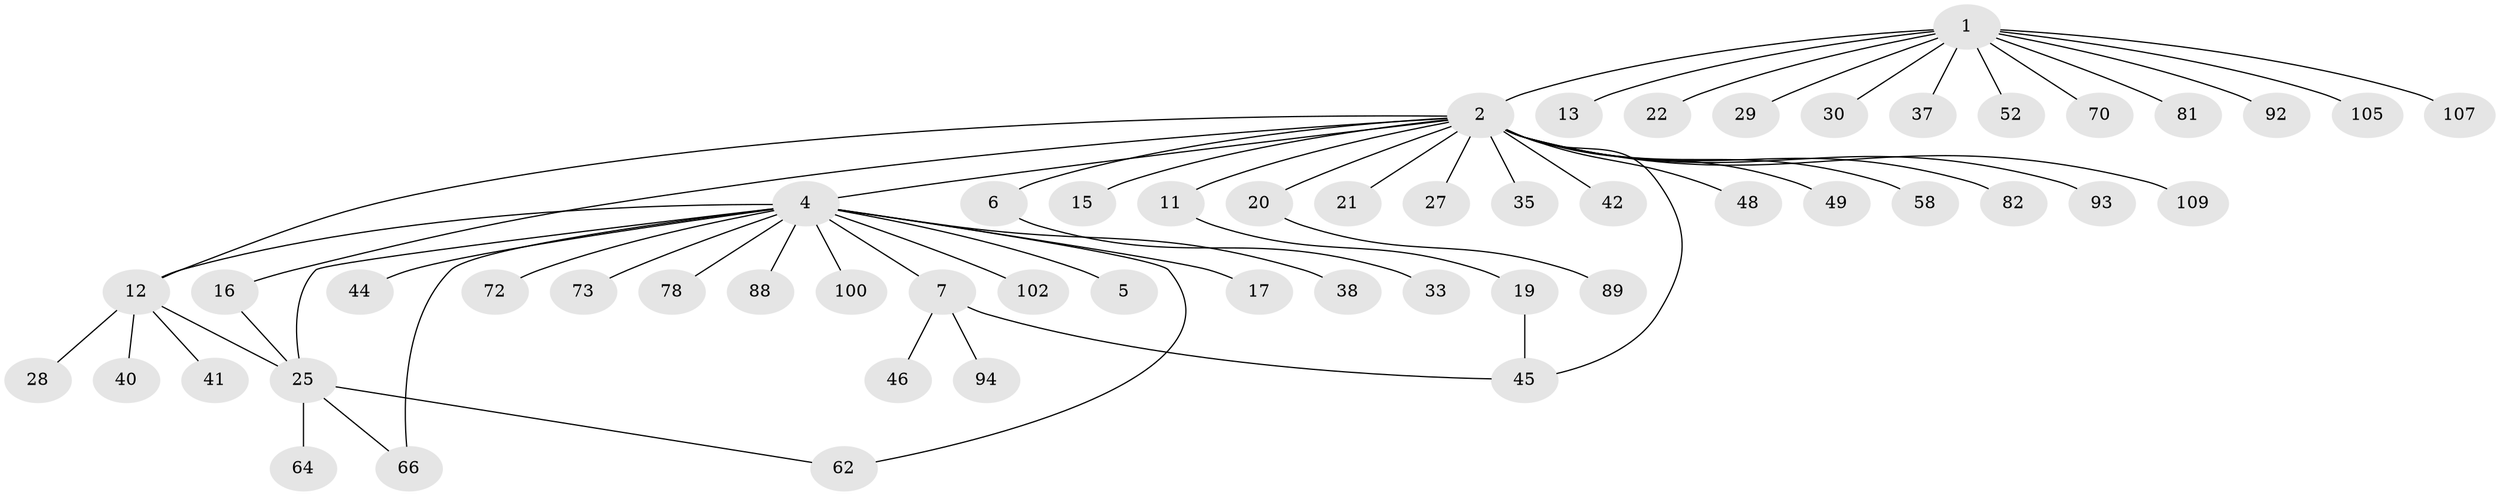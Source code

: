 // original degree distribution, {10: 0.009174311926605505, 18: 0.009174311926605505, 3: 0.10091743119266056, 16: 0.009174311926605505, 1: 0.6238532110091743, 2: 0.1651376146788991, 4: 0.027522935779816515, 7: 0.01834862385321101, 6: 0.027522935779816515, 5: 0.009174311926605505}
// Generated by graph-tools (version 1.1) at 2025/14/03/09/25 04:14:46]
// undirected, 54 vertices, 60 edges
graph export_dot {
graph [start="1"]
  node [color=gray90,style=filled];
  1 [super="+14+8+26+23"];
  2 [super="+3"];
  4;
  5;
  6;
  7 [super="+9"];
  11;
  12 [super="+95+24+31"];
  13;
  15;
  16 [super="+63"];
  17 [super="+65"];
  19 [super="+86+36+47+34"];
  20;
  21 [super="+59+39"];
  22 [super="+43"];
  25;
  27;
  28;
  29;
  30 [super="+32+60"];
  33 [super="+99+51"];
  35;
  37;
  38;
  40;
  41 [super="+50"];
  42 [super="+106"];
  44 [super="+67+90"];
  45 [super="+54+68+69+74+104+87"];
  46 [super="+57+108+101+55"];
  48;
  49 [super="+71"];
  52;
  58;
  62 [super="+84"];
  64;
  66 [super="+97"];
  70;
  72;
  73;
  78;
  81;
  82;
  88;
  89;
  92;
  93;
  94;
  100;
  102;
  105;
  107;
  109;
  1 -- 2;
  1 -- 13;
  1 -- 30;
  1 -- 52;
  1 -- 70;
  1 -- 92;
  1 -- 81;
  1 -- 37;
  1 -- 22;
  1 -- 105;
  1 -- 107;
  1 -- 29;
  2 -- 6;
  2 -- 11;
  2 -- 12;
  2 -- 15;
  2 -- 16;
  2 -- 20;
  2 -- 21;
  2 -- 27;
  2 -- 35;
  2 -- 42;
  2 -- 48;
  2 -- 49;
  2 -- 58;
  2 -- 82;
  2 -- 93;
  2 -- 4;
  2 -- 109;
  2 -- 45;
  4 -- 5;
  4 -- 7;
  4 -- 12;
  4 -- 17;
  4 -- 25;
  4 -- 38;
  4 -- 44;
  4 -- 62;
  4 -- 66;
  4 -- 72;
  4 -- 73;
  4 -- 78;
  4 -- 88;
  4 -- 100;
  4 -- 102;
  6 -- 33;
  7 -- 46;
  7 -- 94;
  7 -- 45;
  11 -- 19;
  12 -- 25;
  12 -- 41;
  12 -- 40;
  12 -- 28;
  16 -- 25;
  19 -- 45;
  20 -- 89;
  25 -- 62;
  25 -- 64;
  25 -- 66;
}
